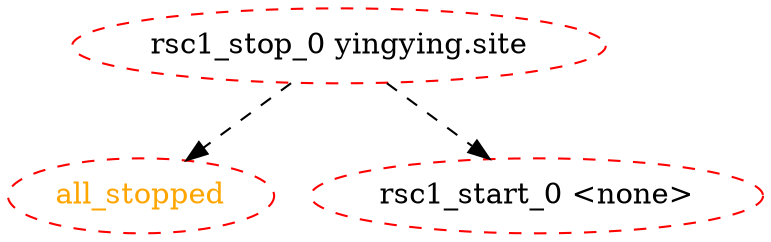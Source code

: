 digraph "g" {
"all_stopped" [ style=dashed color="red" fontcolor="orange"]
"rsc1_start_0 <none>" [ style=dashed color="red" fontcolor="black"]
"rsc1_stop_0 yingying.site" -> "all_stopped" [ style = dashed]
"rsc1_stop_0 yingying.site" -> "rsc1_start_0 <none>" [ style = dashed]
"rsc1_stop_0 yingying.site" [ style=dashed color="red" fontcolor="black"]
}
